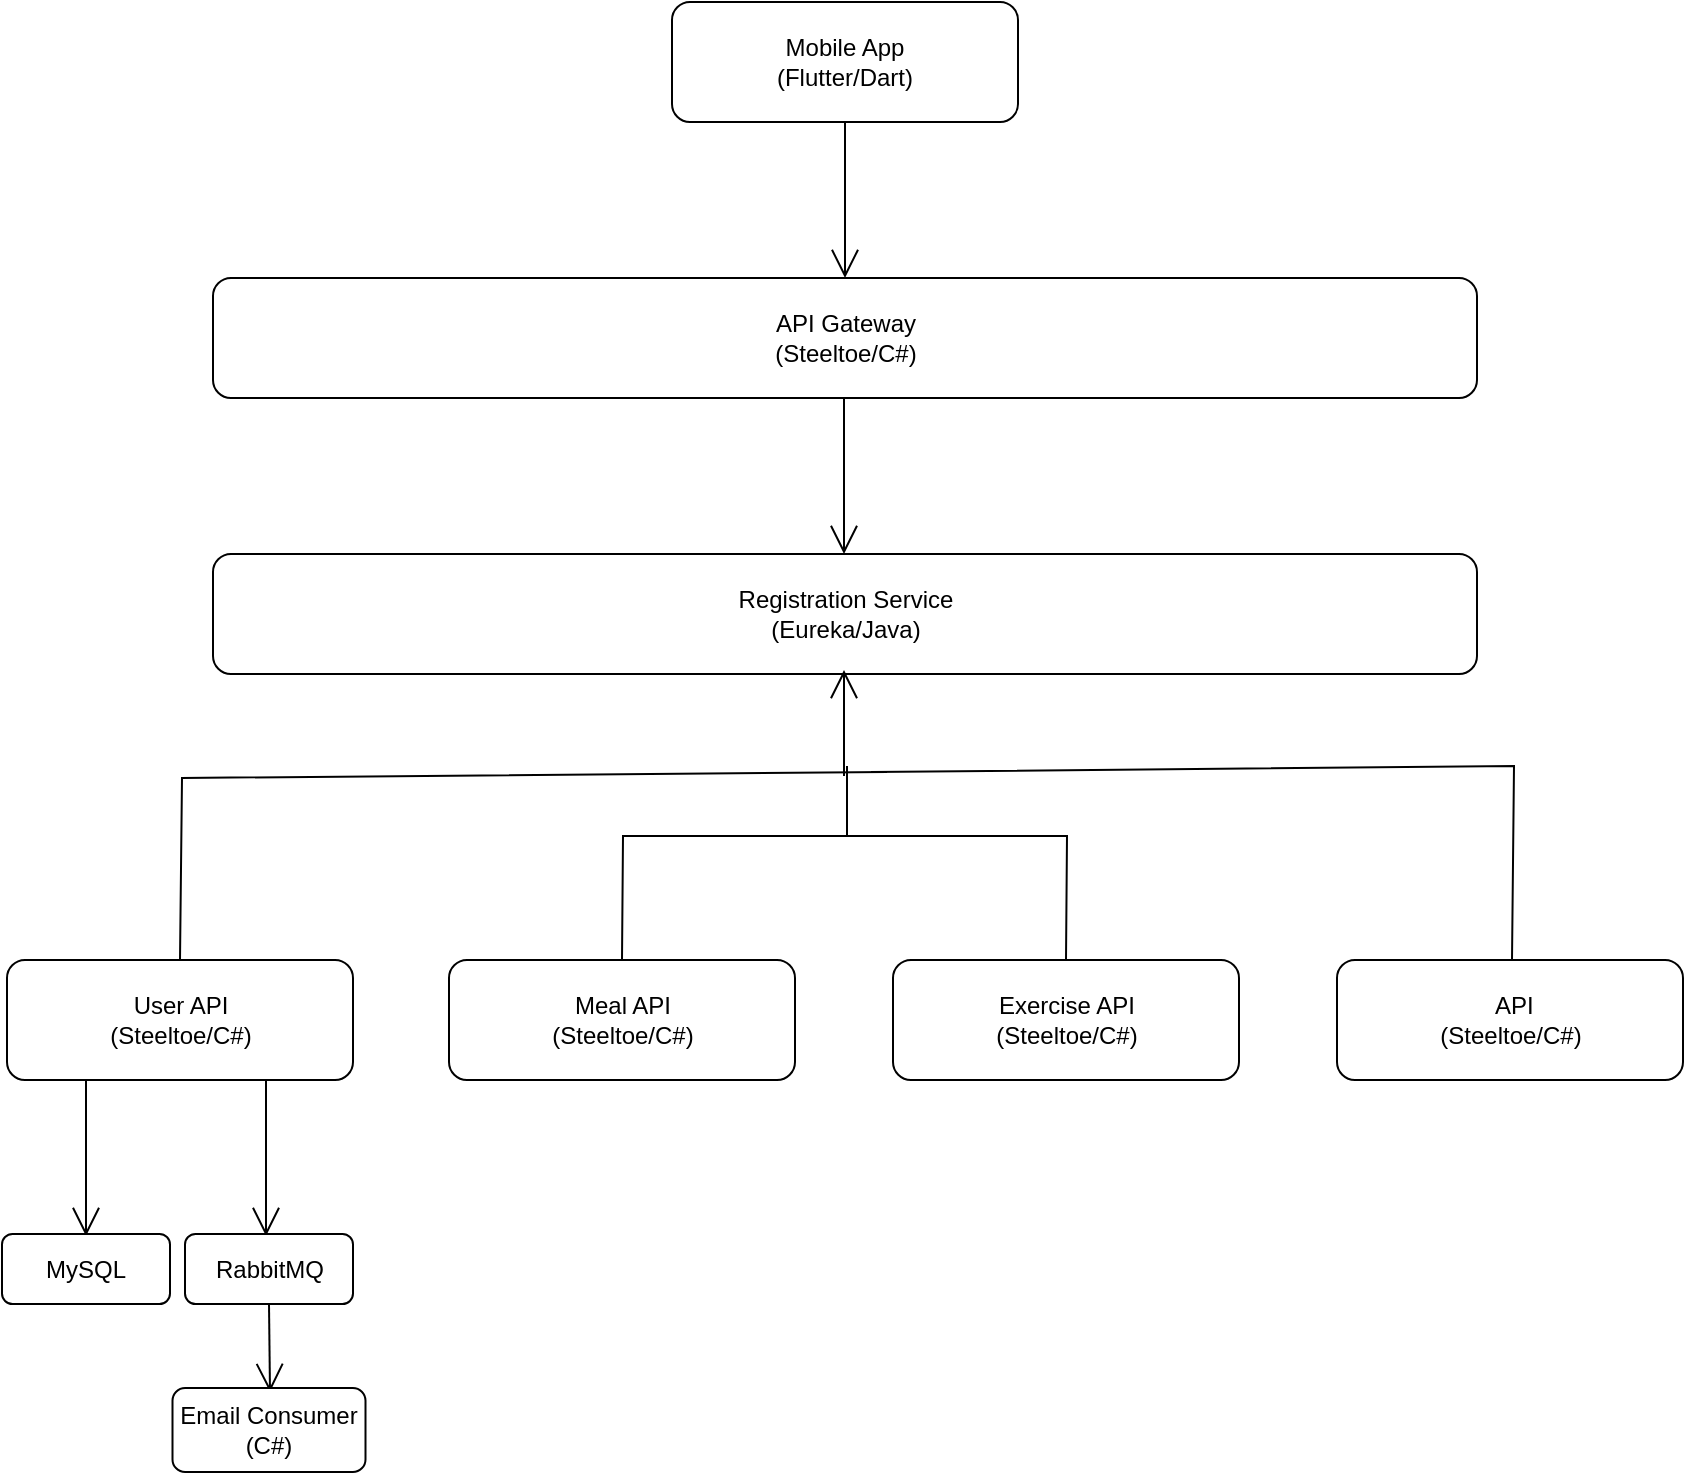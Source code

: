 <mxfile version="20.3.7" type="github">
  <diagram id="itde9mKKq3zuc1h9epeA" name="Página-1">
    <mxGraphModel dx="1422" dy="786" grid="0" gridSize="10" guides="1" tooltips="1" connect="1" arrows="1" fold="1" page="0" pageScale="1" pageWidth="827" pageHeight="1169" math="0" shadow="0">
      <root>
        <mxCell id="0" />
        <mxCell id="1" parent="0" />
        <mxCell id="PfeCa-bYciihab1kVFWK-1" value="Mobile App&lt;br&gt;(Flutter/Dart)" style="rounded=1;whiteSpace=wrap;html=1;" parent="1" vertex="1">
          <mxGeometry x="350" y="102" width="173" height="60" as="geometry" />
        </mxCell>
        <mxCell id="PfeCa-bYciihab1kVFWK-2" value="" style="endArrow=open;endFill=1;endSize=12;html=1;rounded=0;exitX=0.5;exitY=1;exitDx=0;exitDy=0;entryX=0.5;entryY=0;entryDx=0;entryDy=0;" parent="1" source="PfeCa-bYciihab1kVFWK-1" target="PfeCa-bYciihab1kVFWK-3" edge="1">
          <mxGeometry width="160" relative="1" as="geometry">
            <mxPoint x="332" y="388" as="sourcePoint" />
            <mxPoint x="437" y="242" as="targetPoint" />
          </mxGeometry>
        </mxCell>
        <mxCell id="PfeCa-bYciihab1kVFWK-3" value="API Gateway&lt;br&gt;(Steeltoe/C#)" style="rounded=1;whiteSpace=wrap;html=1;" parent="1" vertex="1">
          <mxGeometry x="120.5" y="240" width="632" height="60" as="geometry" />
        </mxCell>
        <mxCell id="PfeCa-bYciihab1kVFWK-5" value="Registration Service&lt;br&gt;(Eureka/Java)" style="rounded=1;whiteSpace=wrap;html=1;" parent="1" vertex="1">
          <mxGeometry x="120.5" y="378" width="632" height="60" as="geometry" />
        </mxCell>
        <mxCell id="PfeCa-bYciihab1kVFWK-7" value="" style="endArrow=open;endFill=1;endSize=12;html=1;rounded=0;exitX=0.5;exitY=1;exitDx=0;exitDy=0;entryX=0.5;entryY=0;entryDx=0;entryDy=0;" parent="1" edge="1">
          <mxGeometry width="160" relative="1" as="geometry">
            <mxPoint x="436" y="300" as="sourcePoint" />
            <mxPoint x="436" y="378" as="targetPoint" />
          </mxGeometry>
        </mxCell>
        <mxCell id="PfeCa-bYciihab1kVFWK-8" value="User API&lt;br&gt;(Steeltoe/C#)" style="rounded=1;whiteSpace=wrap;html=1;" parent="1" vertex="1">
          <mxGeometry x="17.5" y="581" width="173" height="60" as="geometry" />
        </mxCell>
        <mxCell id="PfeCa-bYciihab1kVFWK-9" value="Meal API&lt;br&gt;(Steeltoe/C#)" style="rounded=1;whiteSpace=wrap;html=1;" parent="1" vertex="1">
          <mxGeometry x="238.5" y="581" width="173" height="60" as="geometry" />
        </mxCell>
        <mxCell id="PfeCa-bYciihab1kVFWK-10" value="&amp;nbsp;API&lt;br&gt;(Steeltoe/C#)" style="rounded=1;whiteSpace=wrap;html=1;" parent="1" vertex="1">
          <mxGeometry x="682.5" y="581" width="173" height="60" as="geometry" />
        </mxCell>
        <mxCell id="PfeCa-bYciihab1kVFWK-11" value="Exercise API&lt;br&gt;(Steeltoe/C#)" style="rounded=1;whiteSpace=wrap;html=1;" parent="1" vertex="1">
          <mxGeometry x="460.5" y="581" width="173" height="60" as="geometry" />
        </mxCell>
        <mxCell id="PfeCa-bYciihab1kVFWK-12" value="" style="endArrow=open;endFill=1;endSize=12;html=1;rounded=0;" parent="1" edge="1">
          <mxGeometry width="160" relative="1" as="geometry">
            <mxPoint x="436" y="489" as="sourcePoint" />
            <mxPoint x="436" y="436" as="targetPoint" />
          </mxGeometry>
        </mxCell>
        <mxCell id="PfeCa-bYciihab1kVFWK-14" value="" style="endArrow=none;html=1;rounded=0;sketch=0;strokeColor=default;exitX=0.5;exitY=0;exitDx=0;exitDy=0;" parent="1" source="PfeCa-bYciihab1kVFWK-8" edge="1">
          <mxGeometry width="50" height="50" relative="1" as="geometry">
            <mxPoint x="365.5" y="522" as="sourcePoint" />
            <mxPoint x="457.5" y="487" as="targetPoint" />
            <Array as="points">
              <mxPoint x="105" y="490" />
            </Array>
          </mxGeometry>
        </mxCell>
        <mxCell id="PfeCa-bYciihab1kVFWK-15" value="" style="endArrow=none;html=1;rounded=0;sketch=0;strokeColor=default;exitX=0.5;exitY=0;exitDx=0;exitDy=0;" parent="1" edge="1">
          <mxGeometry width="50" height="50" relative="1" as="geometry">
            <mxPoint x="770" y="581" as="sourcePoint" />
            <mxPoint x="449.5" y="487" as="targetPoint" />
            <Array as="points">
              <mxPoint x="771" y="484" />
            </Array>
          </mxGeometry>
        </mxCell>
        <mxCell id="PfeCa-bYciihab1kVFWK-16" value="" style="endArrow=none;html=1;rounded=0;sketch=0;strokeColor=default;exitX=0.5;exitY=0;exitDx=0;exitDy=0;" parent="1" source="PfeCa-bYciihab1kVFWK-9" edge="1">
          <mxGeometry width="50" height="50" relative="1" as="geometry">
            <mxPoint x="325.5" y="581" as="sourcePoint" />
            <mxPoint x="452.5" y="519" as="targetPoint" />
            <Array as="points">
              <mxPoint x="325.5" y="519" />
            </Array>
          </mxGeometry>
        </mxCell>
        <mxCell id="PfeCa-bYciihab1kVFWK-17" value="" style="endArrow=none;html=1;rounded=0;sketch=0;strokeColor=default;exitX=0.5;exitY=0;exitDx=0;exitDy=0;" parent="1" source="PfeCa-bYciihab1kVFWK-11" edge="1">
          <mxGeometry width="50" height="50" relative="1" as="geometry">
            <mxPoint x="540.5" y="581" as="sourcePoint" />
            <mxPoint x="451.5" y="519" as="targetPoint" />
            <Array as="points">
              <mxPoint x="547.5" y="519" />
            </Array>
          </mxGeometry>
        </mxCell>
        <mxCell id="PfeCa-bYciihab1kVFWK-19" value="" style="endArrow=none;html=1;rounded=0;sketch=0;strokeColor=default;" parent="1" edge="1">
          <mxGeometry width="50" height="50" relative="1" as="geometry">
            <mxPoint x="437.5" y="519" as="sourcePoint" />
            <mxPoint x="437.5" y="484" as="targetPoint" />
          </mxGeometry>
        </mxCell>
        <mxCell id="PDHfmaTwPARAGlIh3toV-1" value="" style="endArrow=open;endFill=1;endSize=12;html=1;rounded=0;exitX=0.5;exitY=1;exitDx=0;exitDy=0;entryX=0.5;entryY=0;entryDx=0;entryDy=0;" edge="1" parent="1">
          <mxGeometry width="160" relative="1" as="geometry">
            <mxPoint x="147" y="641" as="sourcePoint" />
            <mxPoint x="147" y="719" as="targetPoint" />
          </mxGeometry>
        </mxCell>
        <mxCell id="PDHfmaTwPARAGlIh3toV-2" value="" style="endArrow=open;endFill=1;endSize=12;html=1;rounded=0;exitX=0.5;exitY=1;exitDx=0;exitDy=0;entryX=0.5;entryY=0;entryDx=0;entryDy=0;" edge="1" parent="1">
          <mxGeometry width="160" relative="1" as="geometry">
            <mxPoint x="57" y="641" as="sourcePoint" />
            <mxPoint x="57" y="719" as="targetPoint" />
          </mxGeometry>
        </mxCell>
        <mxCell id="PDHfmaTwPARAGlIh3toV-3" value="MySQL" style="rounded=1;whiteSpace=wrap;html=1;" vertex="1" parent="1">
          <mxGeometry x="15" y="718" width="84" height="35" as="geometry" />
        </mxCell>
        <mxCell id="PDHfmaTwPARAGlIh3toV-4" value="RabbitMQ" style="rounded=1;whiteSpace=wrap;html=1;" vertex="1" parent="1">
          <mxGeometry x="106.5" y="718" width="84" height="35" as="geometry" />
        </mxCell>
        <mxCell id="PDHfmaTwPARAGlIh3toV-5" value="" style="endArrow=open;endFill=1;endSize=12;html=1;rounded=0;exitX=0.5;exitY=1;exitDx=0;exitDy=0;" edge="1" parent="1" source="PDHfmaTwPARAGlIh3toV-4">
          <mxGeometry width="160" relative="1" as="geometry">
            <mxPoint x="148" y="806" as="sourcePoint" />
            <mxPoint x="149" y="797" as="targetPoint" />
          </mxGeometry>
        </mxCell>
        <mxCell id="PDHfmaTwPARAGlIh3toV-6" value="Email Consumer&lt;br&gt;(C#)" style="rounded=1;whiteSpace=wrap;html=1;" vertex="1" parent="1">
          <mxGeometry x="100.25" y="795" width="96.5" height="42" as="geometry" />
        </mxCell>
      </root>
    </mxGraphModel>
  </diagram>
</mxfile>
